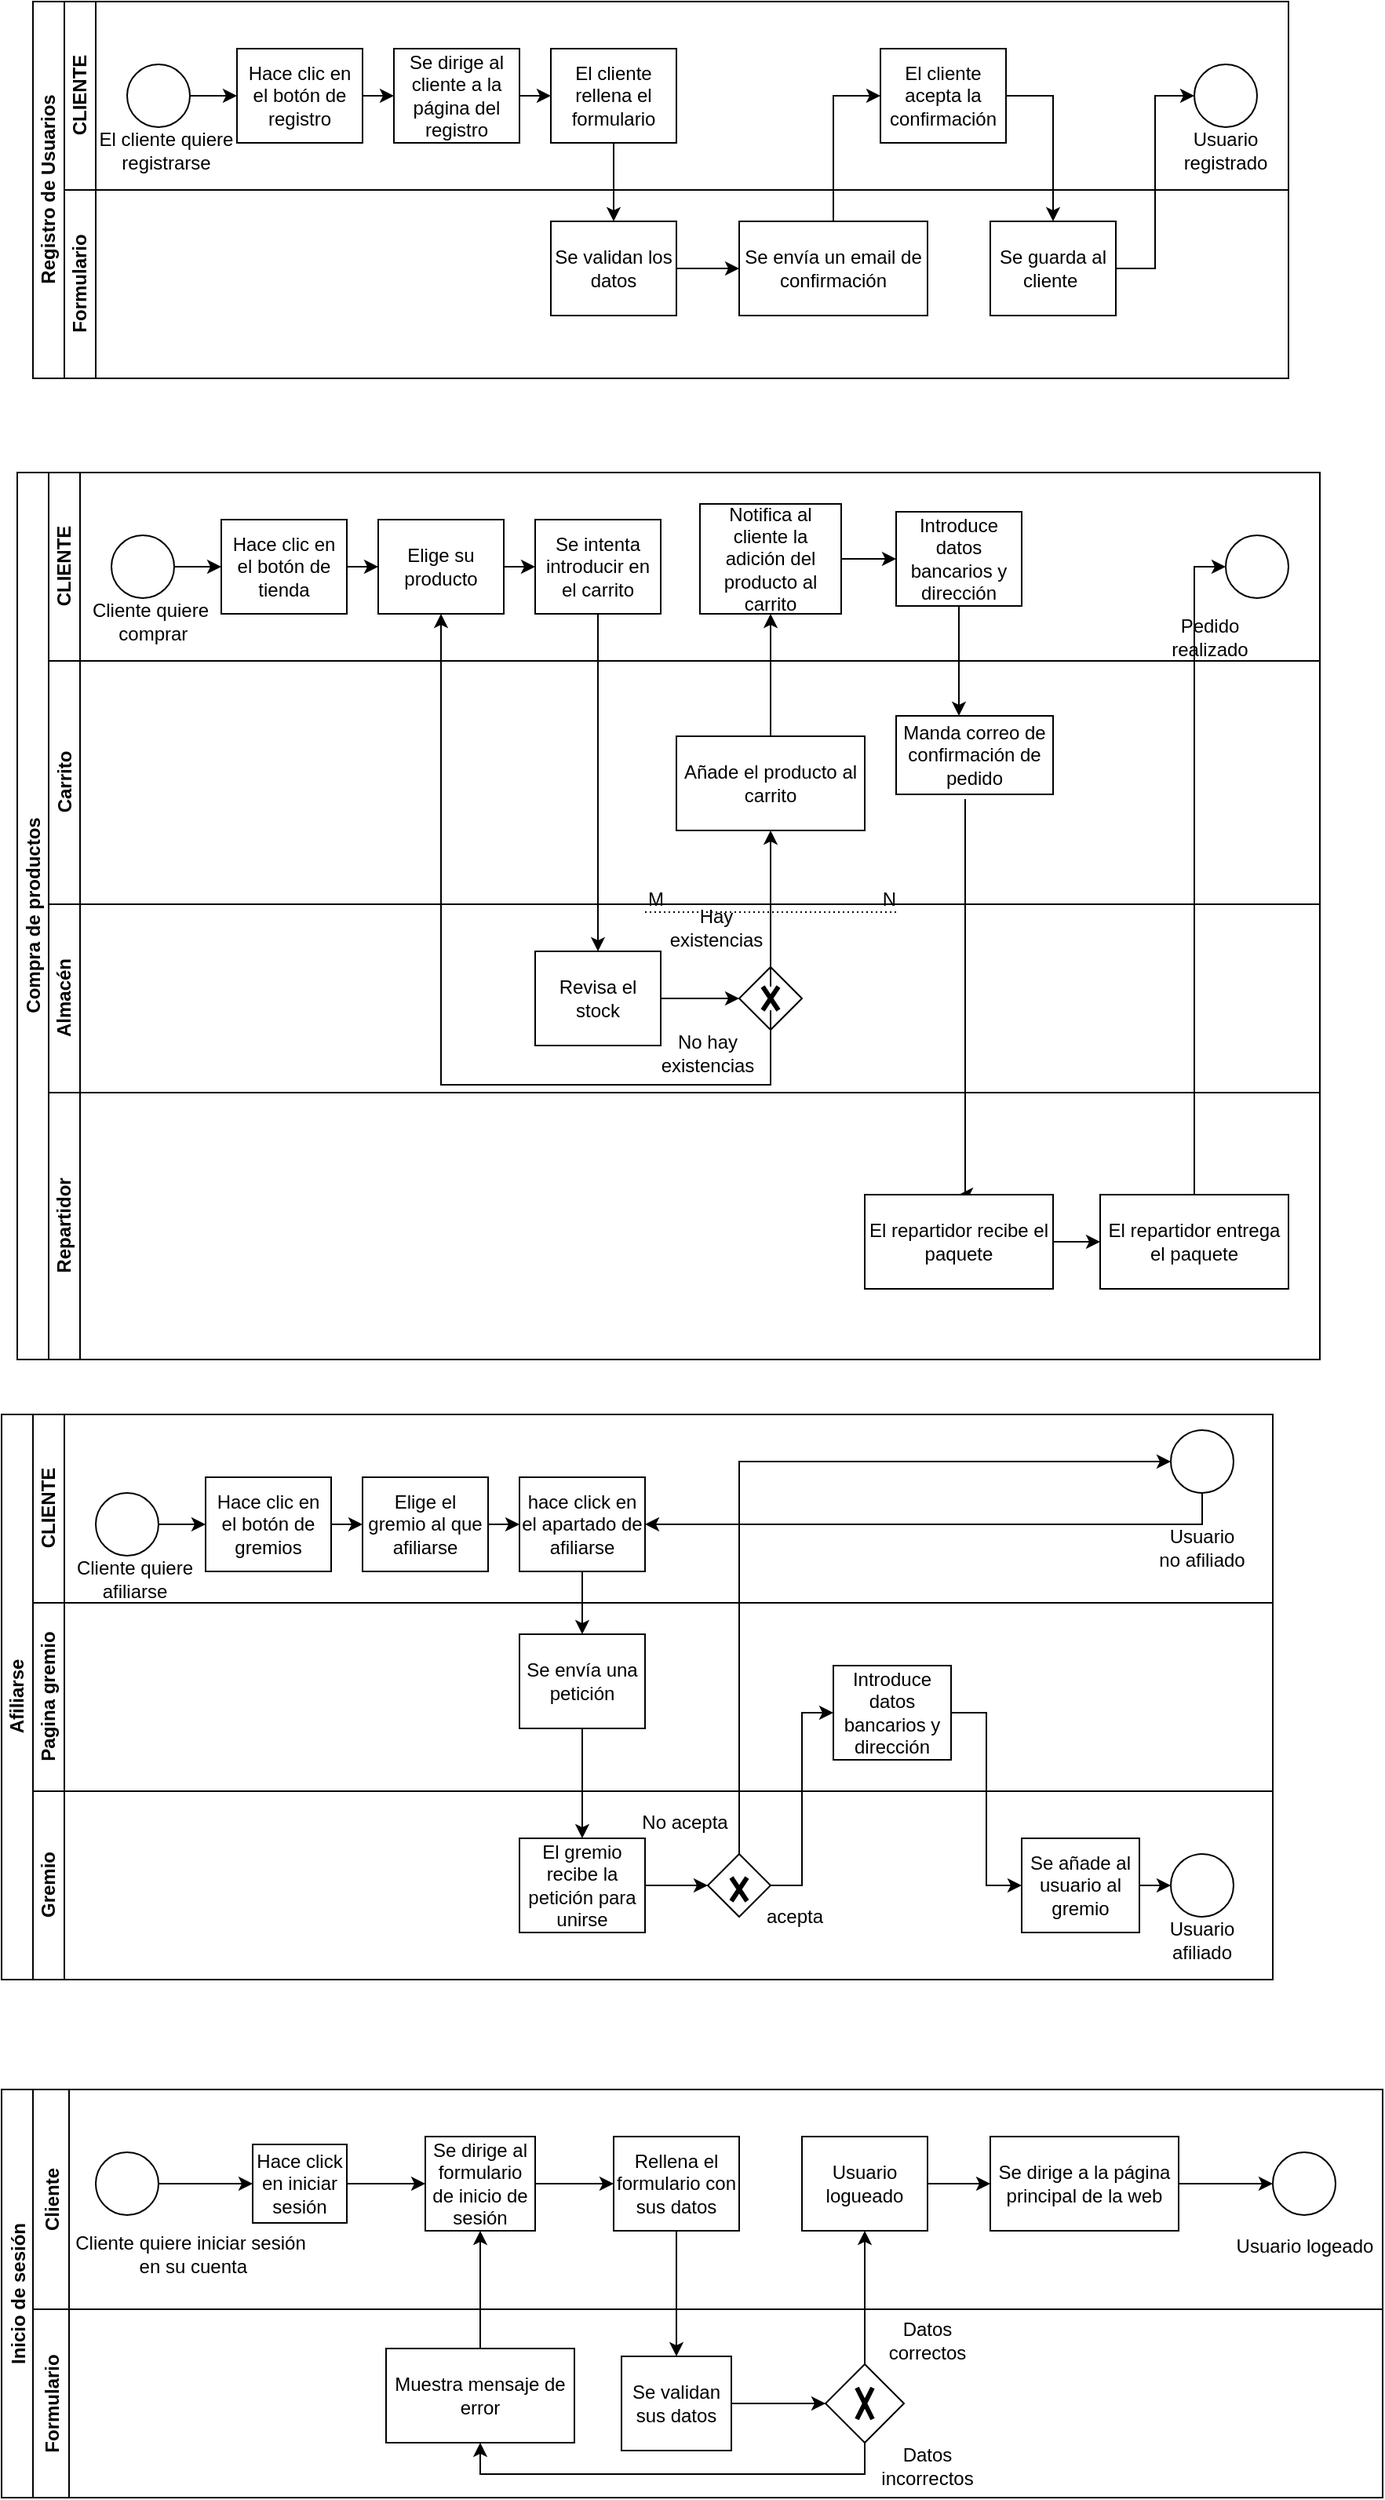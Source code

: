 <mxfile version="18.0.7" type="device"><diagram id="prtHgNgQTEPvFCAcTncT" name="Page-1"><mxGraphModel dx="1381" dy="795" grid="1" gridSize="10" guides="1" tooltips="1" connect="1" arrows="1" fold="1" page="1" pageScale="1" pageWidth="827" pageHeight="1169" math="0" shadow="0"><root><mxCell id="0"/><mxCell id="1" parent="0"/><mxCell id="dNxyNK7c78bLwvsdeMH5-19" value="Registro de Usuarios" style="swimlane;html=1;childLayout=stackLayout;resizeParent=1;resizeParentMax=0;horizontal=0;startSize=20;horizontalStack=0;" parent="1" vertex="1"><mxGeometry x="230" y="130" width="800" height="240" as="geometry"/></mxCell><mxCell id="dNxyNK7c78bLwvsdeMH5-20" value="CLIENTE" style="swimlane;html=1;startSize=20;horizontal=0;" parent="dNxyNK7c78bLwvsdeMH5-19" vertex="1"><mxGeometry x="20" width="780" height="120" as="geometry"/></mxCell><mxCell id="dNxyNK7c78bLwvsdeMH5-25" value="" style="edgeStyle=orthogonalEdgeStyle;rounded=0;orthogonalLoop=1;jettySize=auto;html=1;" parent="dNxyNK7c78bLwvsdeMH5-20" source="dNxyNK7c78bLwvsdeMH5-23" target="dNxyNK7c78bLwvsdeMH5-24" edge="1"><mxGeometry relative="1" as="geometry"/></mxCell><mxCell id="dNxyNK7c78bLwvsdeMH5-23" value="" style="ellipse;whiteSpace=wrap;html=1;" parent="dNxyNK7c78bLwvsdeMH5-20" vertex="1"><mxGeometry x="40" y="40" width="40" height="40" as="geometry"/></mxCell><mxCell id="OFvrjrvto7L5P3AwREQr-15" style="edgeStyle=orthogonalEdgeStyle;rounded=0;orthogonalLoop=1;jettySize=auto;html=1;exitX=1;exitY=0.5;exitDx=0;exitDy=0;entryX=0;entryY=0.5;entryDx=0;entryDy=0;" parent="dNxyNK7c78bLwvsdeMH5-20" source="dNxyNK7c78bLwvsdeMH5-24" target="OFvrjrvto7L5P3AwREQr-13" edge="1"><mxGeometry relative="1" as="geometry"/></mxCell><mxCell id="dNxyNK7c78bLwvsdeMH5-24" value="Hace clic en el botón de registro" style="rounded=0;whiteSpace=wrap;html=1;fontFamily=Helvetica;fontSize=12;fontColor=#000000;align=center;" parent="dNxyNK7c78bLwvsdeMH5-20" vertex="1"><mxGeometry x="110" y="30" width="80" height="60" as="geometry"/></mxCell><mxCell id="dNxyNK7c78bLwvsdeMH5-30" value="El cliente acepta la confirmación" style="rounded=0;whiteSpace=wrap;html=1;fontFamily=Helvetica;fontSize=12;fontColor=#000000;align=center;" parent="dNxyNK7c78bLwvsdeMH5-20" vertex="1"><mxGeometry x="520" y="30" width="80" height="60" as="geometry"/></mxCell><mxCell id="dNxyNK7c78bLwvsdeMH5-32" value="" style="ellipse;whiteSpace=wrap;html=1;" parent="dNxyNK7c78bLwvsdeMH5-20" vertex="1"><mxGeometry x="720" y="40" width="40" height="40" as="geometry"/></mxCell><mxCell id="OFvrjrvto7L5P3AwREQr-1" value="El cliente quiere registrarse" style="text;html=1;strokeColor=none;fillColor=none;align=center;verticalAlign=middle;whiteSpace=wrap;rounded=0;" parent="dNxyNK7c78bLwvsdeMH5-20" vertex="1"><mxGeometry x="10" y="80" width="110" height="30" as="geometry"/></mxCell><mxCell id="OFvrjrvto7L5P3AwREQr-3" value="Usuario registrado" style="text;html=1;strokeColor=none;fillColor=none;align=center;verticalAlign=middle;whiteSpace=wrap;rounded=0;" parent="dNxyNK7c78bLwvsdeMH5-20" vertex="1"><mxGeometry x="710" y="80" width="60" height="30" as="geometry"/></mxCell><mxCell id="OFvrjrvto7L5P3AwREQr-6" value="El cliente rellena el formulario" style="rounded=0;whiteSpace=wrap;html=1;fontFamily=Helvetica;fontSize=12;fontColor=#000000;align=center;" parent="dNxyNK7c78bLwvsdeMH5-20" vertex="1"><mxGeometry x="310" y="30" width="80" height="60" as="geometry"/></mxCell><mxCell id="OFvrjrvto7L5P3AwREQr-14" style="edgeStyle=orthogonalEdgeStyle;rounded=0;orthogonalLoop=1;jettySize=auto;html=1;exitX=1;exitY=0.5;exitDx=0;exitDy=0;entryX=0;entryY=0.5;entryDx=0;entryDy=0;" parent="dNxyNK7c78bLwvsdeMH5-20" source="OFvrjrvto7L5P3AwREQr-13" target="OFvrjrvto7L5P3AwREQr-6" edge="1"><mxGeometry relative="1" as="geometry"/></mxCell><mxCell id="OFvrjrvto7L5P3AwREQr-13" value="Se dirige al cliente a la página del registro" style="rounded=0;whiteSpace=wrap;html=1;fontFamily=Helvetica;fontSize=12;fontColor=#000000;align=center;" parent="dNxyNK7c78bLwvsdeMH5-20" vertex="1"><mxGeometry x="210" y="30" width="80" height="60" as="geometry"/></mxCell><mxCell id="dNxyNK7c78bLwvsdeMH5-21" value="Formulario" style="swimlane;html=1;startSize=20;horizontal=0;" parent="dNxyNK7c78bLwvsdeMH5-19" vertex="1"><mxGeometry x="20" y="120" width="780" height="120" as="geometry"/></mxCell><mxCell id="dNxyNK7c78bLwvsdeMH5-29" value="" style="edgeStyle=orthogonalEdgeStyle;rounded=0;orthogonalLoop=1;jettySize=auto;html=1;endArrow=classic;endFill=1;entryX=0;entryY=0.5;entryDx=0;entryDy=0;" parent="dNxyNK7c78bLwvsdeMH5-21" source="dNxyNK7c78bLwvsdeMH5-26" target="OFvrjrvto7L5P3AwREQr-2" edge="1"><mxGeometry relative="1" as="geometry"><mxPoint x="250" y="60" as="targetPoint"/><Array as="points"/></mxGeometry></mxCell><mxCell id="dNxyNK7c78bLwvsdeMH5-26" value="Se validan los datos" style="rounded=0;whiteSpace=wrap;html=1;fontFamily=Helvetica;fontSize=12;fontColor=#000000;align=center;" parent="dNxyNK7c78bLwvsdeMH5-21" vertex="1"><mxGeometry x="310" y="20" width="80" height="60" as="geometry"/></mxCell><mxCell id="OFvrjrvto7L5P3AwREQr-2" value="Se envía un email de confirmación" style="rounded=0;whiteSpace=wrap;html=1;" parent="dNxyNK7c78bLwvsdeMH5-21" vertex="1"><mxGeometry x="430" y="20" width="120" height="60" as="geometry"/></mxCell><mxCell id="OFvrjrvto7L5P3AwREQr-5" value="Se guarda al cliente&amp;nbsp;" style="rounded=0;whiteSpace=wrap;html=1;fontFamily=Helvetica;fontSize=12;fontColor=#000000;align=center;" parent="dNxyNK7c78bLwvsdeMH5-21" vertex="1"><mxGeometry x="590" y="20" width="80" height="60" as="geometry"/></mxCell><mxCell id="OFvrjrvto7L5P3AwREQr-11" style="edgeStyle=orthogonalEdgeStyle;rounded=0;orthogonalLoop=1;jettySize=auto;html=1;exitX=0.5;exitY=1;exitDx=0;exitDy=0;entryX=0.5;entryY=0;entryDx=0;entryDy=0;" parent="dNxyNK7c78bLwvsdeMH5-19" source="OFvrjrvto7L5P3AwREQr-6" target="dNxyNK7c78bLwvsdeMH5-26" edge="1"><mxGeometry relative="1" as="geometry"/></mxCell><mxCell id="OFvrjrvto7L5P3AwREQr-8" style="edgeStyle=orthogonalEdgeStyle;rounded=0;orthogonalLoop=1;jettySize=auto;html=1;exitX=1;exitY=0.5;exitDx=0;exitDy=0;entryX=0;entryY=0.5;entryDx=0;entryDy=0;" parent="dNxyNK7c78bLwvsdeMH5-19" source="OFvrjrvto7L5P3AwREQr-5" target="dNxyNK7c78bLwvsdeMH5-32" edge="1"><mxGeometry relative="1" as="geometry"/></mxCell><mxCell id="OFvrjrvto7L5P3AwREQr-16" style="edgeStyle=orthogonalEdgeStyle;rounded=0;orthogonalLoop=1;jettySize=auto;html=1;exitX=1;exitY=0.5;exitDx=0;exitDy=0;entryX=0.5;entryY=0;entryDx=0;entryDy=0;" parent="dNxyNK7c78bLwvsdeMH5-19" source="dNxyNK7c78bLwvsdeMH5-30" target="OFvrjrvto7L5P3AwREQr-5" edge="1"><mxGeometry relative="1" as="geometry"/></mxCell><mxCell id="OFvrjrvto7L5P3AwREQr-18" style="edgeStyle=orthogonalEdgeStyle;rounded=0;orthogonalLoop=1;jettySize=auto;html=1;exitX=0.5;exitY=0;exitDx=0;exitDy=0;entryX=0;entryY=0.5;entryDx=0;entryDy=0;" parent="dNxyNK7c78bLwvsdeMH5-19" source="OFvrjrvto7L5P3AwREQr-2" target="dNxyNK7c78bLwvsdeMH5-30" edge="1"><mxGeometry relative="1" as="geometry"/></mxCell><mxCell id="OFvrjrvto7L5P3AwREQr-19" value="Compra de productos" style="swimlane;html=1;childLayout=stackLayout;resizeParent=1;resizeParentMax=0;horizontal=0;startSize=20;horizontalStack=0;sketch=0;shadow=0;strokeWidth=1;" parent="1" vertex="1"><mxGeometry x="220" y="430" width="830" height="565" as="geometry"/></mxCell><mxCell id="OFvrjrvto7L5P3AwREQr-20" value="CLIENTE" style="swimlane;html=1;startSize=20;horizontal=0;sketch=0;shadow=0;strokeWidth=1;" parent="OFvrjrvto7L5P3AwREQr-19" vertex="1"><mxGeometry x="20" width="810" height="120" as="geometry"/></mxCell><mxCell id="OFvrjrvto7L5P3AwREQr-21" value="" style="edgeStyle=orthogonalEdgeStyle;rounded=0;orthogonalLoop=1;jettySize=auto;html=1;sketch=0;shadow=0;strokeWidth=1;" parent="OFvrjrvto7L5P3AwREQr-20" source="OFvrjrvto7L5P3AwREQr-22" target="OFvrjrvto7L5P3AwREQr-24" edge="1"><mxGeometry relative="1" as="geometry"/></mxCell><mxCell id="OFvrjrvto7L5P3AwREQr-22" value="" style="ellipse;whiteSpace=wrap;html=1;sketch=0;shadow=0;strokeWidth=1;" parent="OFvrjrvto7L5P3AwREQr-20" vertex="1"><mxGeometry x="40" y="40" width="40" height="40" as="geometry"/></mxCell><mxCell id="OFvrjrvto7L5P3AwREQr-23" style="edgeStyle=orthogonalEdgeStyle;rounded=0;orthogonalLoop=1;jettySize=auto;html=1;exitX=1;exitY=0.5;exitDx=0;exitDy=0;entryX=0;entryY=0.5;entryDx=0;entryDy=0;sketch=0;shadow=0;strokeWidth=1;" parent="OFvrjrvto7L5P3AwREQr-20" source="OFvrjrvto7L5P3AwREQr-24" target="OFvrjrvto7L5P3AwREQr-31" edge="1"><mxGeometry relative="1" as="geometry"/></mxCell><mxCell id="OFvrjrvto7L5P3AwREQr-24" value="Hace clic en el botón de tienda" style="rounded=0;whiteSpace=wrap;html=1;fontFamily=Helvetica;fontSize=12;fontColor=#000000;align=center;sketch=0;shadow=0;strokeWidth=1;" parent="OFvrjrvto7L5P3AwREQr-20" vertex="1"><mxGeometry x="110" y="30" width="80" height="60" as="geometry"/></mxCell><mxCell id="OFvrjrvto7L5P3AwREQr-54" style="edgeStyle=orthogonalEdgeStyle;rounded=0;orthogonalLoop=1;jettySize=auto;html=1;entryX=0;entryY=0.5;entryDx=0;entryDy=0;sketch=0;shadow=0;strokeWidth=1;" parent="OFvrjrvto7L5P3AwREQr-20" source="OFvrjrvto7L5P3AwREQr-25" target="OFvrjrvto7L5P3AwREQr-53" edge="1"><mxGeometry relative="1" as="geometry"/></mxCell><mxCell id="OFvrjrvto7L5P3AwREQr-25" value="Notifica al cliente la adición del producto al carrito" style="rounded=0;whiteSpace=wrap;html=1;fontFamily=Helvetica;fontSize=12;fontColor=#000000;align=center;sketch=0;shadow=0;strokeWidth=1;" parent="OFvrjrvto7L5P3AwREQr-20" vertex="1"><mxGeometry x="415" y="20" width="90" height="70" as="geometry"/></mxCell><mxCell id="OFvrjrvto7L5P3AwREQr-26" value="" style="ellipse;whiteSpace=wrap;html=1;sketch=0;shadow=0;strokeWidth=1;" parent="OFvrjrvto7L5P3AwREQr-20" vertex="1"><mxGeometry x="750" y="40" width="40" height="40" as="geometry"/></mxCell><mxCell id="OFvrjrvto7L5P3AwREQr-27" value="Cliente quiere&lt;br&gt;&amp;nbsp;comprar" style="text;html=1;strokeColor=none;fillColor=none;align=center;verticalAlign=middle;whiteSpace=wrap;rounded=0;sketch=0;shadow=0;strokeWidth=1;" parent="OFvrjrvto7L5P3AwREQr-20" vertex="1"><mxGeometry x="10" y="80" width="110" height="30" as="geometry"/></mxCell><mxCell id="OFvrjrvto7L5P3AwREQr-28" value="Pedido realizado" style="text;html=1;strokeColor=none;fillColor=none;align=center;verticalAlign=middle;whiteSpace=wrap;rounded=0;sketch=0;shadow=0;strokeWidth=1;" parent="OFvrjrvto7L5P3AwREQr-20" vertex="1"><mxGeometry x="710" y="90" width="60" height="30" as="geometry"/></mxCell><mxCell id="OFvrjrvto7L5P3AwREQr-29" value="Se intenta introducir en el carrito" style="rounded=0;whiteSpace=wrap;html=1;fontFamily=Helvetica;fontSize=12;fontColor=#000000;align=center;sketch=0;shadow=0;strokeWidth=1;" parent="OFvrjrvto7L5P3AwREQr-20" vertex="1"><mxGeometry x="310" y="30" width="80" height="60" as="geometry"/></mxCell><mxCell id="OFvrjrvto7L5P3AwREQr-30" style="edgeStyle=orthogonalEdgeStyle;rounded=0;orthogonalLoop=1;jettySize=auto;html=1;exitX=1;exitY=0.5;exitDx=0;exitDy=0;entryX=0;entryY=0.5;entryDx=0;entryDy=0;sketch=0;shadow=0;strokeWidth=1;" parent="OFvrjrvto7L5P3AwREQr-20" source="OFvrjrvto7L5P3AwREQr-31" target="OFvrjrvto7L5P3AwREQr-29" edge="1"><mxGeometry relative="1" as="geometry"/></mxCell><mxCell id="OFvrjrvto7L5P3AwREQr-31" value="Elige su producto" style="rounded=0;whiteSpace=wrap;html=1;fontFamily=Helvetica;fontSize=12;fontColor=#000000;align=center;sketch=0;shadow=0;strokeWidth=1;" parent="OFvrjrvto7L5P3AwREQr-20" vertex="1"><mxGeometry x="210" y="30" width="80" height="60" as="geometry"/></mxCell><mxCell id="OFvrjrvto7L5P3AwREQr-53" value="Introduce datos bancarios y dirección" style="rounded=0;whiteSpace=wrap;html=1;sketch=0;shadow=0;strokeWidth=1;" parent="OFvrjrvto7L5P3AwREQr-20" vertex="1"><mxGeometry x="540" y="25" width="80" height="60" as="geometry"/></mxCell><mxCell id="OFvrjrvto7L5P3AwREQr-41" value="Carrito" style="swimlane;html=1;startSize=20;horizontal=0;sketch=0;shadow=0;strokeWidth=1;" parent="OFvrjrvto7L5P3AwREQr-19" vertex="1"><mxGeometry x="20" y="120" width="810" height="155" as="geometry"/></mxCell><mxCell id="OFvrjrvto7L5P3AwREQr-55" value="Manda correo de confirmación de pedido" style="rounded=0;whiteSpace=wrap;html=1;sketch=0;shadow=0;strokeWidth=1;" parent="OFvrjrvto7L5P3AwREQr-41" vertex="1"><mxGeometry x="540" y="35" width="100" height="50" as="geometry"/></mxCell><mxCell id="5i8nxZVaCys_K9UVdBFL-6" value="Añade el producto al carrito" style="rounded=0;whiteSpace=wrap;html=1;" parent="OFvrjrvto7L5P3AwREQr-41" vertex="1"><mxGeometry x="400" y="48" width="120" height="60" as="geometry"/></mxCell><mxCell id="_csVhr9UWHXEVKW7v5v0-1" value="Almacén" style="swimlane;html=1;startSize=20;horizontal=0;sketch=0;shadow=0;strokeWidth=1;" parent="OFvrjrvto7L5P3AwREQr-19" vertex="1"><mxGeometry x="20" y="275" width="810" height="120" as="geometry"/></mxCell><mxCell id="OFvrjrvto7L5P3AwREQr-43" value="Revisa el stock" style="rounded=0;whiteSpace=wrap;html=1;fontFamily=Helvetica;fontSize=12;fontColor=#000000;align=center;sketch=0;shadow=0;strokeWidth=1;" parent="_csVhr9UWHXEVKW7v5v0-1" vertex="1"><mxGeometry x="310" y="30" width="80" height="60" as="geometry"/></mxCell><mxCell id="OFvrjrvto7L5P3AwREQr-48" value="" style="rhombus;whiteSpace=wrap;html=1;sketch=0;shadow=0;strokeWidth=1;" parent="_csVhr9UWHXEVKW7v5v0-1" vertex="1"><mxGeometry x="440" y="40" width="40" height="40" as="geometry"/></mxCell><mxCell id="OFvrjrvto7L5P3AwREQr-49" style="edgeStyle=orthogonalEdgeStyle;rounded=0;orthogonalLoop=1;jettySize=auto;html=1;entryX=0;entryY=0.5;entryDx=0;entryDy=0;sketch=0;shadow=0;strokeWidth=1;" parent="_csVhr9UWHXEVKW7v5v0-1" source="OFvrjrvto7L5P3AwREQr-43" target="OFvrjrvto7L5P3AwREQr-48" edge="1"><mxGeometry relative="1" as="geometry"/></mxCell><mxCell id="_csVhr9UWHXEVKW7v5v0-4" value="No hay&lt;br&gt;existencias" style="text;html=1;strokeColor=none;fillColor=none;align=center;verticalAlign=middle;whiteSpace=wrap;rounded=0;sketch=0;shadow=0;strokeWidth=1;" parent="_csVhr9UWHXEVKW7v5v0-1" vertex="1"><mxGeometry x="390" y="80" width="60" height="30" as="geometry"/></mxCell><mxCell id="_csVhr9UWHXEVKW7v5v0-3" value="Hay &lt;br&gt;existencias" style="text;html=1;align=center;verticalAlign=middle;resizable=0;points=[];autosize=1;strokeColor=none;fillColor=none;sketch=0;shadow=0;strokeWidth=1;" parent="_csVhr9UWHXEVKW7v5v0-1" vertex="1"><mxGeometry x="390" width="70" height="30" as="geometry"/></mxCell><mxCell id="5i8nxZVaCys_K9UVdBFL-4" value="" style="shape=umlDestroy;whiteSpace=wrap;html=1;strokeWidth=3;" parent="_csVhr9UWHXEVKW7v5v0-1" vertex="1"><mxGeometry x="455" y="52.5" width="10" height="15" as="geometry"/></mxCell><mxCell id="OFvrjrvto7L5P3AwREQr-47" style="edgeStyle=orthogonalEdgeStyle;rounded=0;orthogonalLoop=1;jettySize=auto;html=1;exitX=0.5;exitY=1;exitDx=0;exitDy=0;entryX=0.5;entryY=0;entryDx=0;entryDy=0;sketch=0;shadow=0;strokeWidth=1;" parent="OFvrjrvto7L5P3AwREQr-19" source="OFvrjrvto7L5P3AwREQr-29" target="OFvrjrvto7L5P3AwREQr-43" edge="1"><mxGeometry relative="1" as="geometry"/></mxCell><mxCell id="OFvrjrvto7L5P3AwREQr-56" style="edgeStyle=orthogonalEdgeStyle;rounded=0;orthogonalLoop=1;jettySize=auto;html=1;entryX=0.4;entryY=0;entryDx=0;entryDy=0;entryPerimeter=0;sketch=0;shadow=0;strokeWidth=1;" parent="OFvrjrvto7L5P3AwREQr-19" source="OFvrjrvto7L5P3AwREQr-53" target="OFvrjrvto7L5P3AwREQr-55" edge="1"><mxGeometry relative="1" as="geometry"/></mxCell><mxCell id="_csVhr9UWHXEVKW7v5v0-6" style="edgeStyle=orthogonalEdgeStyle;rounded=0;orthogonalLoop=1;jettySize=auto;html=1;exitX=0.44;exitY=1.06;exitDx=0;exitDy=0;exitPerimeter=0;sketch=0;shadow=0;strokeWidth=1;entryX=0.5;entryY=0;entryDx=0;entryDy=0;" parent="OFvrjrvto7L5P3AwREQr-19" source="OFvrjrvto7L5P3AwREQr-55" target="_csVhr9UWHXEVKW7v5v0-5" edge="1"><mxGeometry relative="1" as="geometry"><mxPoint x="520" y="460" as="targetPoint"/><Array as="points"><mxPoint x="604" y="460"/></Array></mxGeometry></mxCell><mxCell id="_csVhr9UWHXEVKW7v5v0-11" style="edgeStyle=orthogonalEdgeStyle;rounded=0;orthogonalLoop=1;jettySize=auto;html=1;exitX=0.5;exitY=0;exitDx=0;exitDy=0;entryX=0;entryY=0.5;entryDx=0;entryDy=0;sketch=0;shadow=0;strokeWidth=1;" parent="OFvrjrvto7L5P3AwREQr-19" source="_csVhr9UWHXEVKW7v5v0-7" target="OFvrjrvto7L5P3AwREQr-26" edge="1"><mxGeometry relative="1" as="geometry"/></mxCell><mxCell id="OFvrjrvto7L5P3AwREQr-32" value="Repartidor" style="swimlane;html=1;startSize=20;horizontal=0;sketch=0;shadow=0;strokeWidth=1;" parent="OFvrjrvto7L5P3AwREQr-19" vertex="1"><mxGeometry x="20" y="395" width="810" height="170" as="geometry"/></mxCell><mxCell id="_csVhr9UWHXEVKW7v5v0-8" style="edgeStyle=orthogonalEdgeStyle;rounded=0;orthogonalLoop=1;jettySize=auto;html=1;exitX=1;exitY=0.5;exitDx=0;exitDy=0;entryX=0;entryY=0.5;entryDx=0;entryDy=0;sketch=0;shadow=0;strokeWidth=1;" parent="OFvrjrvto7L5P3AwREQr-32" source="_csVhr9UWHXEVKW7v5v0-5" target="_csVhr9UWHXEVKW7v5v0-7" edge="1"><mxGeometry relative="1" as="geometry"/></mxCell><mxCell id="_csVhr9UWHXEVKW7v5v0-5" value="El repartidor recibe el paquete" style="rounded=0;whiteSpace=wrap;html=1;sketch=0;shadow=0;strokeWidth=1;" parent="OFvrjrvto7L5P3AwREQr-32" vertex="1"><mxGeometry x="520" y="65" width="120" height="60" as="geometry"/></mxCell><mxCell id="_csVhr9UWHXEVKW7v5v0-7" value="El repartidor entrega el paquete" style="rounded=0;whiteSpace=wrap;html=1;sketch=0;shadow=0;strokeWidth=1;" parent="OFvrjrvto7L5P3AwREQr-32" vertex="1"><mxGeometry x="670" y="65" width="120" height="60" as="geometry"/></mxCell><mxCell id="5i8nxZVaCys_K9UVdBFL-7" style="edgeStyle=orthogonalEdgeStyle;rounded=0;orthogonalLoop=1;jettySize=auto;html=1;entryX=0.5;entryY=1;entryDx=0;entryDy=0;" parent="OFvrjrvto7L5P3AwREQr-19" source="5i8nxZVaCys_K9UVdBFL-6" target="OFvrjrvto7L5P3AwREQr-25" edge="1"><mxGeometry relative="1" as="geometry"/></mxCell><mxCell id="5i8nxZVaCys_K9UVdBFL-8" style="edgeStyle=orthogonalEdgeStyle;rounded=0;orthogonalLoop=1;jettySize=auto;html=1;entryX=0.5;entryY=1;entryDx=0;entryDy=0;" parent="OFvrjrvto7L5P3AwREQr-19" source="5i8nxZVaCys_K9UVdBFL-4" target="5i8nxZVaCys_K9UVdBFL-6" edge="1"><mxGeometry relative="1" as="geometry"/></mxCell><mxCell id="5i8nxZVaCys_K9UVdBFL-9" style="edgeStyle=orthogonalEdgeStyle;rounded=0;orthogonalLoop=1;jettySize=auto;html=1;entryX=0.5;entryY=1;entryDx=0;entryDy=0;" parent="OFvrjrvto7L5P3AwREQr-19" source="5i8nxZVaCys_K9UVdBFL-4" target="OFvrjrvto7L5P3AwREQr-31" edge="1"><mxGeometry relative="1" as="geometry"><Array as="points"><mxPoint x="480" y="390"/><mxPoint x="270" y="390"/></Array></mxGeometry></mxCell><mxCell id="_csVhr9UWHXEVKW7v5v0-14" value="Afiliarse" style="swimlane;html=1;childLayout=stackLayout;resizeParent=1;resizeParentMax=0;horizontal=0;startSize=20;horizontalStack=0;" parent="1" vertex="1"><mxGeometry x="210" y="1030" width="810" height="360" as="geometry"/></mxCell><mxCell id="_csVhr9UWHXEVKW7v5v0-15" value="CLIENTE" style="swimlane;html=1;startSize=20;horizontal=0;" parent="_csVhr9UWHXEVKW7v5v0-14" vertex="1"><mxGeometry x="20" width="790" height="120" as="geometry"/></mxCell><mxCell id="_csVhr9UWHXEVKW7v5v0-16" value="" style="edgeStyle=orthogonalEdgeStyle;rounded=0;orthogonalLoop=1;jettySize=auto;html=1;" parent="_csVhr9UWHXEVKW7v5v0-15" source="_csVhr9UWHXEVKW7v5v0-17" target="_csVhr9UWHXEVKW7v5v0-19" edge="1"><mxGeometry relative="1" as="geometry"/></mxCell><mxCell id="_csVhr9UWHXEVKW7v5v0-17" value="" style="ellipse;whiteSpace=wrap;html=1;" parent="_csVhr9UWHXEVKW7v5v0-15" vertex="1"><mxGeometry x="40" y="50" width="40" height="40" as="geometry"/></mxCell><mxCell id="_csVhr9UWHXEVKW7v5v0-18" style="edgeStyle=orthogonalEdgeStyle;rounded=0;orthogonalLoop=1;jettySize=auto;html=1;exitX=1;exitY=0.5;exitDx=0;exitDy=0;entryX=0;entryY=0.5;entryDx=0;entryDy=0;" parent="_csVhr9UWHXEVKW7v5v0-15" source="_csVhr9UWHXEVKW7v5v0-19" target="_csVhr9UWHXEVKW7v5v0-27" edge="1"><mxGeometry relative="1" as="geometry"/></mxCell><mxCell id="_csVhr9UWHXEVKW7v5v0-19" value="Hace clic en el botón de gremios" style="rounded=0;whiteSpace=wrap;html=1;fontFamily=Helvetica;fontSize=12;fontColor=#000000;align=center;" parent="_csVhr9UWHXEVKW7v5v0-15" vertex="1"><mxGeometry x="110" y="40" width="80" height="60" as="geometry"/></mxCell><mxCell id="_csVhr9UWHXEVKW7v5v0-23" value="Cliente quiere afiliarse" style="text;html=1;strokeColor=none;fillColor=none;align=center;verticalAlign=middle;whiteSpace=wrap;rounded=0;" parent="_csVhr9UWHXEVKW7v5v0-15" vertex="1"><mxGeometry x="10" y="90" width="110" height="30" as="geometry"/></mxCell><mxCell id="_csVhr9UWHXEVKW7v5v0-25" value="hace click en el apartado de afiliarse" style="rounded=0;whiteSpace=wrap;html=1;fontFamily=Helvetica;fontSize=12;fontColor=#000000;align=center;" parent="_csVhr9UWHXEVKW7v5v0-15" vertex="1"><mxGeometry x="310" y="40" width="80" height="60" as="geometry"/></mxCell><mxCell id="_csVhr9UWHXEVKW7v5v0-26" style="edgeStyle=orthogonalEdgeStyle;rounded=0;orthogonalLoop=1;jettySize=auto;html=1;exitX=1;exitY=0.5;exitDx=0;exitDy=0;entryX=0;entryY=0.5;entryDx=0;entryDy=0;" parent="_csVhr9UWHXEVKW7v5v0-15" source="_csVhr9UWHXEVKW7v5v0-27" target="_csVhr9UWHXEVKW7v5v0-25" edge="1"><mxGeometry relative="1" as="geometry"/></mxCell><mxCell id="_csVhr9UWHXEVKW7v5v0-27" value="Elige el gremio al que afiliarse" style="rounded=0;whiteSpace=wrap;html=1;fontFamily=Helvetica;fontSize=12;fontColor=#000000;align=center;" parent="_csVhr9UWHXEVKW7v5v0-15" vertex="1"><mxGeometry x="210" y="40" width="80" height="60" as="geometry"/></mxCell><mxCell id="_csVhr9UWHXEVKW7v5v0-74" style="edgeStyle=orthogonalEdgeStyle;rounded=0;sketch=0;orthogonalLoop=1;jettySize=auto;html=1;exitX=0.5;exitY=1;exitDx=0;exitDy=0;entryX=1;entryY=0.5;entryDx=0;entryDy=0;shadow=0;strokeWidth=1;" parent="_csVhr9UWHXEVKW7v5v0-15" source="_csVhr9UWHXEVKW7v5v0-61" target="_csVhr9UWHXEVKW7v5v0-25" edge="1"><mxGeometry relative="1" as="geometry"/></mxCell><mxCell id="_csVhr9UWHXEVKW7v5v0-61" value="" style="ellipse;whiteSpace=wrap;html=1;" parent="_csVhr9UWHXEVKW7v5v0-15" vertex="1"><mxGeometry x="725" y="10" width="40" height="40" as="geometry"/></mxCell><mxCell id="_csVhr9UWHXEVKW7v5v0-62" value="Usuario&lt;br&gt;no afiliado" style="text;html=1;strokeColor=none;fillColor=none;align=center;verticalAlign=middle;whiteSpace=wrap;rounded=0;" parent="_csVhr9UWHXEVKW7v5v0-15" vertex="1"><mxGeometry x="715" y="70" width="60" height="30" as="geometry"/></mxCell><mxCell id="_csVhr9UWHXEVKW7v5v0-29" value="Pagina gremio" style="swimlane;html=1;startSize=20;horizontal=0;" parent="_csVhr9UWHXEVKW7v5v0-14" vertex="1"><mxGeometry x="20" y="120" width="790" height="120" as="geometry"/></mxCell><mxCell id="_csVhr9UWHXEVKW7v5v0-31" value="Se envía una petición" style="rounded=0;whiteSpace=wrap;html=1;fontFamily=Helvetica;fontSize=12;fontColor=#000000;align=center;" parent="_csVhr9UWHXEVKW7v5v0-29" vertex="1"><mxGeometry x="310" y="20" width="80" height="60" as="geometry"/></mxCell><mxCell id="_csVhr9UWHXEVKW7v5v0-72" value="Introduce datos bancarios y dirección" style="rounded=0;whiteSpace=wrap;html=1;" parent="_csVhr9UWHXEVKW7v5v0-29" vertex="1"><mxGeometry x="510" y="40" width="75" height="60" as="geometry"/></mxCell><mxCell id="_csVhr9UWHXEVKW7v5v0-36" value="Gremio" style="swimlane;html=1;startSize=20;horizontal=0;" parent="_csVhr9UWHXEVKW7v5v0-14" vertex="1"><mxGeometry x="20" y="240" width="790" height="120" as="geometry"/></mxCell><mxCell id="_csVhr9UWHXEVKW7v5v0-37" value="Se añade al usuario al gremio" style="rounded=0;whiteSpace=wrap;html=1;" parent="_csVhr9UWHXEVKW7v5v0-36" vertex="1"><mxGeometry x="630" y="30" width="75" height="60" as="geometry"/></mxCell><mxCell id="_csVhr9UWHXEVKW7v5v0-22" value="" style="ellipse;whiteSpace=wrap;html=1;" parent="_csVhr9UWHXEVKW7v5v0-36" vertex="1"><mxGeometry x="725" y="40" width="40" height="40" as="geometry"/></mxCell><mxCell id="_csVhr9UWHXEVKW7v5v0-24" value="Usuario afiliado" style="text;html=1;strokeColor=none;fillColor=none;align=center;verticalAlign=middle;whiteSpace=wrap;rounded=0;" parent="_csVhr9UWHXEVKW7v5v0-36" vertex="1"><mxGeometry x="715" y="80" width="60" height="30" as="geometry"/></mxCell><mxCell id="_csVhr9UWHXEVKW7v5v0-52" value="El gremio recibe la petición para unirse" style="rounded=0;whiteSpace=wrap;html=1;fontFamily=Helvetica;fontSize=12;fontColor=#000000;align=center;" parent="_csVhr9UWHXEVKW7v5v0-36" vertex="1"><mxGeometry x="310" y="30" width="80" height="60" as="geometry"/></mxCell><mxCell id="_csVhr9UWHXEVKW7v5v0-56" value="" style="rhombus;whiteSpace=wrap;html=1;sketch=0;shadow=0;strokeWidth=1;" parent="_csVhr9UWHXEVKW7v5v0-36" vertex="1"><mxGeometry x="430" y="40" width="40" height="40" as="geometry"/></mxCell><mxCell id="_csVhr9UWHXEVKW7v5v0-58" style="edgeStyle=orthogonalEdgeStyle;rounded=0;sketch=0;orthogonalLoop=1;jettySize=auto;html=1;exitX=1;exitY=0.5;exitDx=0;exitDy=0;entryX=0;entryY=0.5;entryDx=0;entryDy=0;shadow=0;strokeWidth=1;" parent="_csVhr9UWHXEVKW7v5v0-36" source="_csVhr9UWHXEVKW7v5v0-52" target="_csVhr9UWHXEVKW7v5v0-56" edge="1"><mxGeometry relative="1" as="geometry"/></mxCell><mxCell id="_csVhr9UWHXEVKW7v5v0-65" value="No acepta" style="text;html=1;align=center;verticalAlign=middle;resizable=0;points=[];autosize=1;strokeColor=none;fillColor=none;" parent="_csVhr9UWHXEVKW7v5v0-36" vertex="1"><mxGeometry x="380" y="10" width="70" height="20" as="geometry"/></mxCell><mxCell id="_csVhr9UWHXEVKW7v5v0-67" value="acepta" style="text;html=1;align=center;verticalAlign=middle;resizable=0;points=[];autosize=1;strokeColor=none;fillColor=none;" parent="_csVhr9UWHXEVKW7v5v0-36" vertex="1"><mxGeometry x="460" y="70" width="50" height="20" as="geometry"/></mxCell><mxCell id="_csVhr9UWHXEVKW7v5v0-68" style="edgeStyle=orthogonalEdgeStyle;rounded=0;sketch=0;orthogonalLoop=1;jettySize=auto;html=1;exitX=1;exitY=0.5;exitDx=0;exitDy=0;shadow=0;strokeWidth=1;entryX=0;entryY=0.5;entryDx=0;entryDy=0;" parent="_csVhr9UWHXEVKW7v5v0-36" source="_csVhr9UWHXEVKW7v5v0-37" target="_csVhr9UWHXEVKW7v5v0-22" edge="1"><mxGeometry relative="1" as="geometry"><mxPoint x="710" y="40" as="targetPoint"/></mxGeometry></mxCell><mxCell id="5i8nxZVaCys_K9UVdBFL-5" value="" style="shape=umlDestroy;whiteSpace=wrap;html=1;strokeWidth=3;" parent="_csVhr9UWHXEVKW7v5v0-36" vertex="1"><mxGeometry x="445" y="55" width="10" height="15" as="geometry"/></mxCell><mxCell id="_csVhr9UWHXEVKW7v5v0-38" style="edgeStyle=orthogonalEdgeStyle;rounded=0;orthogonalLoop=1;jettySize=auto;html=1;exitX=0.5;exitY=1;exitDx=0;exitDy=0;entryX=0.5;entryY=0;entryDx=0;entryDy=0;" parent="_csVhr9UWHXEVKW7v5v0-14" source="_csVhr9UWHXEVKW7v5v0-25" target="_csVhr9UWHXEVKW7v5v0-31" edge="1"><mxGeometry relative="1" as="geometry"/></mxCell><mxCell id="_csVhr9UWHXEVKW7v5v0-59" style="edgeStyle=orthogonalEdgeStyle;rounded=0;sketch=0;orthogonalLoop=1;jettySize=auto;html=1;exitX=0.5;exitY=0;exitDx=0;exitDy=0;shadow=0;strokeWidth=1;entryX=0;entryY=0.5;entryDx=0;entryDy=0;" parent="_csVhr9UWHXEVKW7v5v0-14" source="_csVhr9UWHXEVKW7v5v0-56" target="_csVhr9UWHXEVKW7v5v0-61" edge="1"><mxGeometry relative="1" as="geometry"><mxPoint x="570" y="60" as="targetPoint"/></mxGeometry></mxCell><mxCell id="_csVhr9UWHXEVKW7v5v0-63" style="edgeStyle=orthogonalEdgeStyle;rounded=0;sketch=0;orthogonalLoop=1;jettySize=auto;html=1;exitX=0.5;exitY=1;exitDx=0;exitDy=0;shadow=0;strokeWidth=1;" parent="_csVhr9UWHXEVKW7v5v0-14" source="_csVhr9UWHXEVKW7v5v0-31" target="_csVhr9UWHXEVKW7v5v0-52" edge="1"><mxGeometry relative="1" as="geometry"/></mxCell><mxCell id="_csVhr9UWHXEVKW7v5v0-73" style="edgeStyle=orthogonalEdgeStyle;rounded=0;sketch=0;orthogonalLoop=1;jettySize=auto;html=1;entryX=0;entryY=0.5;entryDx=0;entryDy=0;shadow=0;strokeWidth=1;" parent="_csVhr9UWHXEVKW7v5v0-14" source="_csVhr9UWHXEVKW7v5v0-72" target="_csVhr9UWHXEVKW7v5v0-37" edge="1"><mxGeometry relative="1" as="geometry"/></mxCell><mxCell id="_csVhr9UWHXEVKW7v5v0-71" style="edgeStyle=orthogonalEdgeStyle;rounded=0;sketch=0;orthogonalLoop=1;jettySize=auto;html=1;shadow=0;strokeWidth=1;entryX=0;entryY=0.5;entryDx=0;entryDy=0;" parent="_csVhr9UWHXEVKW7v5v0-14" source="_csVhr9UWHXEVKW7v5v0-56" target="_csVhr9UWHXEVKW7v5v0-72" edge="1"><mxGeometry relative="1" as="geometry"><mxPoint x="530" y="300" as="targetPoint"/></mxGeometry></mxCell><mxCell id="5i8nxZVaCys_K9UVdBFL-1" value="" style="endArrow=none;html=1;rounded=0;dashed=1;dashPattern=1 2;" parent="1" edge="1"><mxGeometry relative="1" as="geometry"><mxPoint x="620" y="710" as="sourcePoint"/><mxPoint x="780" y="710" as="targetPoint"/></mxGeometry></mxCell><mxCell id="5i8nxZVaCys_K9UVdBFL-2" value="M" style="resizable=0;html=1;align=left;verticalAlign=bottom;" parent="5i8nxZVaCys_K9UVdBFL-1" connectable="0" vertex="1"><mxGeometry x="-1" relative="1" as="geometry"/></mxCell><mxCell id="5i8nxZVaCys_K9UVdBFL-3" value="N" style="resizable=0;html=1;align=right;verticalAlign=bottom;" parent="5i8nxZVaCys_K9UVdBFL-1" connectable="0" vertex="1"><mxGeometry x="1" relative="1" as="geometry"/></mxCell><mxCell id="xpVXnersrWo587A7DM_1-1" value="Inicio de sesión" style="swimlane;horizontal=0;startSize=20;" vertex="1" parent="1"><mxGeometry x="210" y="1460" width="880" height="260" as="geometry"><mxRectangle x="40" y="140" width="30" height="110" as="alternateBounds"/></mxGeometry></mxCell><mxCell id="xpVXnersrWo587A7DM_1-2" value="Cliente" style="swimlane;horizontal=0;" vertex="1" parent="xpVXnersrWo587A7DM_1-1"><mxGeometry x="20" width="860" height="140" as="geometry"/></mxCell><mxCell id="xpVXnersrWo587A7DM_1-3" style="edgeStyle=orthogonalEdgeStyle;rounded=0;orthogonalLoop=1;jettySize=auto;html=1;exitX=1;exitY=0.5;exitDx=0;exitDy=0;entryX=0;entryY=0.5;entryDx=0;entryDy=0;" edge="1" parent="xpVXnersrWo587A7DM_1-2" source="xpVXnersrWo587A7DM_1-4" target="xpVXnersrWo587A7DM_1-7"><mxGeometry relative="1" as="geometry"/></mxCell><mxCell id="xpVXnersrWo587A7DM_1-4" value="" style="ellipse;whiteSpace=wrap;html=1;aspect=fixed;" vertex="1" parent="xpVXnersrWo587A7DM_1-2"><mxGeometry x="40" y="40" width="40" height="40" as="geometry"/></mxCell><mxCell id="xpVXnersrWo587A7DM_1-5" value="Cliente quiere iniciar sesión&lt;br&gt;&amp;nbsp;en su cuenta" style="text;html=1;align=center;verticalAlign=middle;resizable=0;points=[];autosize=1;strokeColor=none;fillColor=none;" vertex="1" parent="xpVXnersrWo587A7DM_1-2"><mxGeometry x="20" y="90" width="160" height="30" as="geometry"/></mxCell><mxCell id="xpVXnersrWo587A7DM_1-6" style="edgeStyle=orthogonalEdgeStyle;rounded=0;orthogonalLoop=1;jettySize=auto;html=1;exitX=1;exitY=0.5;exitDx=0;exitDy=0;entryX=0;entryY=0.5;entryDx=0;entryDy=0;" edge="1" parent="xpVXnersrWo587A7DM_1-2" source="xpVXnersrWo587A7DM_1-7" target="xpVXnersrWo587A7DM_1-9"><mxGeometry relative="1" as="geometry"/></mxCell><mxCell id="xpVXnersrWo587A7DM_1-7" value="Hace click en iniciar sesión" style="rounded=0;whiteSpace=wrap;html=1;" vertex="1" parent="xpVXnersrWo587A7DM_1-2"><mxGeometry x="140" y="35" width="60" height="50" as="geometry"/></mxCell><mxCell id="xpVXnersrWo587A7DM_1-8" style="edgeStyle=orthogonalEdgeStyle;rounded=0;orthogonalLoop=1;jettySize=auto;html=1;exitX=1;exitY=0.5;exitDx=0;exitDy=0;entryX=0;entryY=0.5;entryDx=0;entryDy=0;" edge="1" parent="xpVXnersrWo587A7DM_1-2" source="xpVXnersrWo587A7DM_1-9" target="xpVXnersrWo587A7DM_1-10"><mxGeometry relative="1" as="geometry"/></mxCell><mxCell id="xpVXnersrWo587A7DM_1-9" value="Se dirige al formulario de inicio de sesión" style="rounded=0;whiteSpace=wrap;html=1;" vertex="1" parent="xpVXnersrWo587A7DM_1-2"><mxGeometry x="250" y="30" width="70" height="60" as="geometry"/></mxCell><mxCell id="xpVXnersrWo587A7DM_1-10" value="Rellena el formulario con sus datos" style="rounded=0;whiteSpace=wrap;html=1;" vertex="1" parent="xpVXnersrWo587A7DM_1-2"><mxGeometry x="370" y="30" width="80" height="60" as="geometry"/></mxCell><mxCell id="xpVXnersrWo587A7DM_1-27" style="edgeStyle=orthogonalEdgeStyle;rounded=0;orthogonalLoop=1;jettySize=auto;html=1;" edge="1" parent="xpVXnersrWo587A7DM_1-2" source="xpVXnersrWo587A7DM_1-11" target="xpVXnersrWo587A7DM_1-25"><mxGeometry relative="1" as="geometry"/></mxCell><mxCell id="xpVXnersrWo587A7DM_1-11" value="Se dirige a la página principal de la web" style="rounded=0;whiteSpace=wrap;html=1;" vertex="1" parent="xpVXnersrWo587A7DM_1-2"><mxGeometry x="610" y="30" width="120" height="60" as="geometry"/></mxCell><mxCell id="xpVXnersrWo587A7DM_1-12" style="edgeStyle=orthogonalEdgeStyle;rounded=0;orthogonalLoop=1;jettySize=auto;html=1;exitX=1;exitY=0.5;exitDx=0;exitDy=0;entryX=0;entryY=0.5;entryDx=0;entryDy=0;" edge="1" parent="xpVXnersrWo587A7DM_1-2" source="xpVXnersrWo587A7DM_1-13" target="xpVXnersrWo587A7DM_1-11"><mxGeometry relative="1" as="geometry"/></mxCell><mxCell id="xpVXnersrWo587A7DM_1-13" value="Usuario logueado" style="rounded=0;whiteSpace=wrap;html=1;" vertex="1" parent="xpVXnersrWo587A7DM_1-2"><mxGeometry x="490" y="30" width="80" height="60" as="geometry"/></mxCell><mxCell id="xpVXnersrWo587A7DM_1-25" value="" style="ellipse;whiteSpace=wrap;html=1;aspect=fixed;" vertex="1" parent="xpVXnersrWo587A7DM_1-2"><mxGeometry x="790" y="40" width="40" height="40" as="geometry"/></mxCell><mxCell id="xpVXnersrWo587A7DM_1-26" value="Usuario logeado" style="text;html=1;align=center;verticalAlign=middle;resizable=0;points=[];autosize=1;strokeColor=none;fillColor=none;" vertex="1" parent="xpVXnersrWo587A7DM_1-2"><mxGeometry x="760" y="90" width="100" height="20" as="geometry"/></mxCell><mxCell id="xpVXnersrWo587A7DM_1-14" value="Formulario" style="swimlane;horizontal=0;" vertex="1" parent="xpVXnersrWo587A7DM_1-1"><mxGeometry x="20" y="140" width="860" height="120" as="geometry"/></mxCell><mxCell id="xpVXnersrWo587A7DM_1-15" style="edgeStyle=orthogonalEdgeStyle;rounded=0;orthogonalLoop=1;jettySize=auto;html=1;exitX=1;exitY=0.5;exitDx=0;exitDy=0;entryX=0;entryY=0.5;entryDx=0;entryDy=0;" edge="1" parent="xpVXnersrWo587A7DM_1-14" source="xpVXnersrWo587A7DM_1-16" target="xpVXnersrWo587A7DM_1-17"><mxGeometry relative="1" as="geometry"/></mxCell><mxCell id="xpVXnersrWo587A7DM_1-16" value="Se validan sus datos" style="rounded=0;whiteSpace=wrap;html=1;" vertex="1" parent="xpVXnersrWo587A7DM_1-14"><mxGeometry x="375" y="30" width="70" height="60" as="geometry"/></mxCell><mxCell id="xpVXnersrWo587A7DM_1-30" style="edgeStyle=orthogonalEdgeStyle;rounded=0;orthogonalLoop=1;jettySize=auto;html=1;entryX=0.5;entryY=1;entryDx=0;entryDy=0;" edge="1" parent="xpVXnersrWo587A7DM_1-14" source="xpVXnersrWo587A7DM_1-17" target="xpVXnersrWo587A7DM_1-28"><mxGeometry relative="1" as="geometry"><Array as="points"><mxPoint x="530" y="105"/><mxPoint x="285" y="105"/></Array></mxGeometry></mxCell><mxCell id="xpVXnersrWo587A7DM_1-17" value="" style="rhombus;whiteSpace=wrap;html=1;" vertex="1" parent="xpVXnersrWo587A7DM_1-14"><mxGeometry x="505" y="35" width="50" height="50" as="geometry"/></mxCell><mxCell id="xpVXnersrWo587A7DM_1-18" value="Datos incorrectos" style="text;html=1;strokeColor=none;fillColor=none;align=center;verticalAlign=middle;whiteSpace=wrap;rounded=0;" vertex="1" parent="xpVXnersrWo587A7DM_1-14"><mxGeometry x="540" y="85" width="60" height="30" as="geometry"/></mxCell><mxCell id="xpVXnersrWo587A7DM_1-19" value="Datos correctos" style="text;html=1;strokeColor=none;fillColor=none;align=center;verticalAlign=middle;whiteSpace=wrap;rounded=0;" vertex="1" parent="xpVXnersrWo587A7DM_1-14"><mxGeometry x="540" y="5" width="60" height="30" as="geometry"/></mxCell><mxCell id="xpVXnersrWo587A7DM_1-23" value="" style="shape=umlDestroy;whiteSpace=wrap;html=1;strokeWidth=3;" vertex="1" parent="xpVXnersrWo587A7DM_1-14"><mxGeometry x="525" y="50" width="10" height="20" as="geometry"/></mxCell><mxCell id="xpVXnersrWo587A7DM_1-28" value="Muestra mensaje de error" style="rounded=0;whiteSpace=wrap;html=1;" vertex="1" parent="xpVXnersrWo587A7DM_1-14"><mxGeometry x="225" y="25" width="120" height="60" as="geometry"/></mxCell><mxCell id="xpVXnersrWo587A7DM_1-20" style="edgeStyle=orthogonalEdgeStyle;rounded=0;orthogonalLoop=1;jettySize=auto;html=1;exitX=0.5;exitY=1;exitDx=0;exitDy=0;entryX=0.5;entryY=0;entryDx=0;entryDy=0;" edge="1" parent="xpVXnersrWo587A7DM_1-1" source="xpVXnersrWo587A7DM_1-10" target="xpVXnersrWo587A7DM_1-16"><mxGeometry relative="1" as="geometry"/></mxCell><mxCell id="xpVXnersrWo587A7DM_1-22" style="edgeStyle=orthogonalEdgeStyle;rounded=0;orthogonalLoop=1;jettySize=auto;html=1;exitX=0.5;exitY=0;exitDx=0;exitDy=0;entryX=0.5;entryY=1;entryDx=0;entryDy=0;" edge="1" parent="xpVXnersrWo587A7DM_1-1" source="xpVXnersrWo587A7DM_1-17" target="xpVXnersrWo587A7DM_1-13"><mxGeometry relative="1" as="geometry"><mxPoint x="535" y="80" as="targetPoint"/></mxGeometry></mxCell><mxCell id="xpVXnersrWo587A7DM_1-31" style="edgeStyle=orthogonalEdgeStyle;rounded=0;orthogonalLoop=1;jettySize=auto;html=1;" edge="1" parent="xpVXnersrWo587A7DM_1-1" source="xpVXnersrWo587A7DM_1-28" target="xpVXnersrWo587A7DM_1-9"><mxGeometry relative="1" as="geometry"/></mxCell></root></mxGraphModel></diagram></mxfile>
